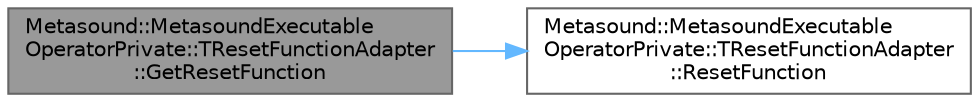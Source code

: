 digraph "Metasound::MetasoundExecutableOperatorPrivate::TResetFunctionAdapter::GetResetFunction"
{
 // INTERACTIVE_SVG=YES
 // LATEX_PDF_SIZE
  bgcolor="transparent";
  edge [fontname=Helvetica,fontsize=10,labelfontname=Helvetica,labelfontsize=10];
  node [fontname=Helvetica,fontsize=10,shape=box,height=0.2,width=0.4];
  rankdir="LR";
  Node1 [id="Node000001",label="Metasound::MetasoundExecutable\lOperatorPrivate::TResetFunctionAdapter\l::GetResetFunction",height=0.2,width=0.4,color="gray40", fillcolor="grey60", style="filled", fontcolor="black",tooltip=" "];
  Node1 -> Node2 [id="edge1_Node000001_Node000002",color="steelblue1",style="solid",tooltip=" "];
  Node2 [id="Node000002",label="Metasound::MetasoundExecutable\lOperatorPrivate::TResetFunctionAdapter\l::ResetFunction",height=0.2,width=0.4,color="grey40", fillcolor="white", style="filled",URL="$d1/d87/structMetasound_1_1MetasoundExecutableOperatorPrivate_1_1TResetFunctionAdapter.html#a3fdfc34ba2436d350ad67c066607b1ed",tooltip=" "];
}
